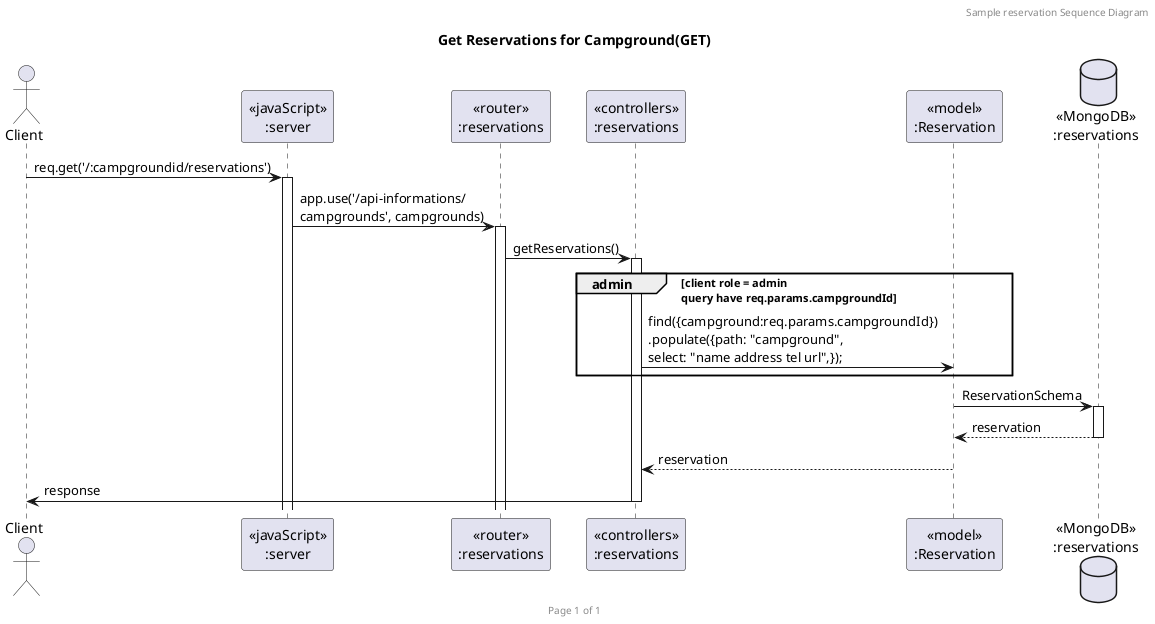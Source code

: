 @startuml Get Reservations for Campground(GET)Reservation

header Sample reservation Sequence Diagram
footer Page %page% of %lastpage%
title "Get Reservations for Campground(GET)"

actor "Client" as client
participant "<<javaScript>>\n:server" as server
participant "<<router>>\n:reservations" as routerReservations
participant "<<controllers>>\n:reservations" as controllersReservations
participant "<<model>>\n:Reservation" as modelReservation
database "<<MongoDB>>\n:reservations" as ReservationsDatabase

client->server ++:req.get('/:campgroundid/reservations')
server->routerReservations ++:app.use('/api-informations/\ncampgrounds', campgrounds)
routerReservations -> controllersReservations ++:getReservations()
group admin [client role = admin \nquery have req.params.campgroundId]
    controllersReservations->modelReservation :find({campground:req.params.campgroundId})\n.populate({path: "campground", \nselect: "name address tel url",});
end
modelReservation ->ReservationsDatabase ++: ReservationSchema
ReservationsDatabase --> modelReservation --: reservation
controllersReservations <-- modelReservation --:reservation
controllersReservations->client --:response

@enduml
